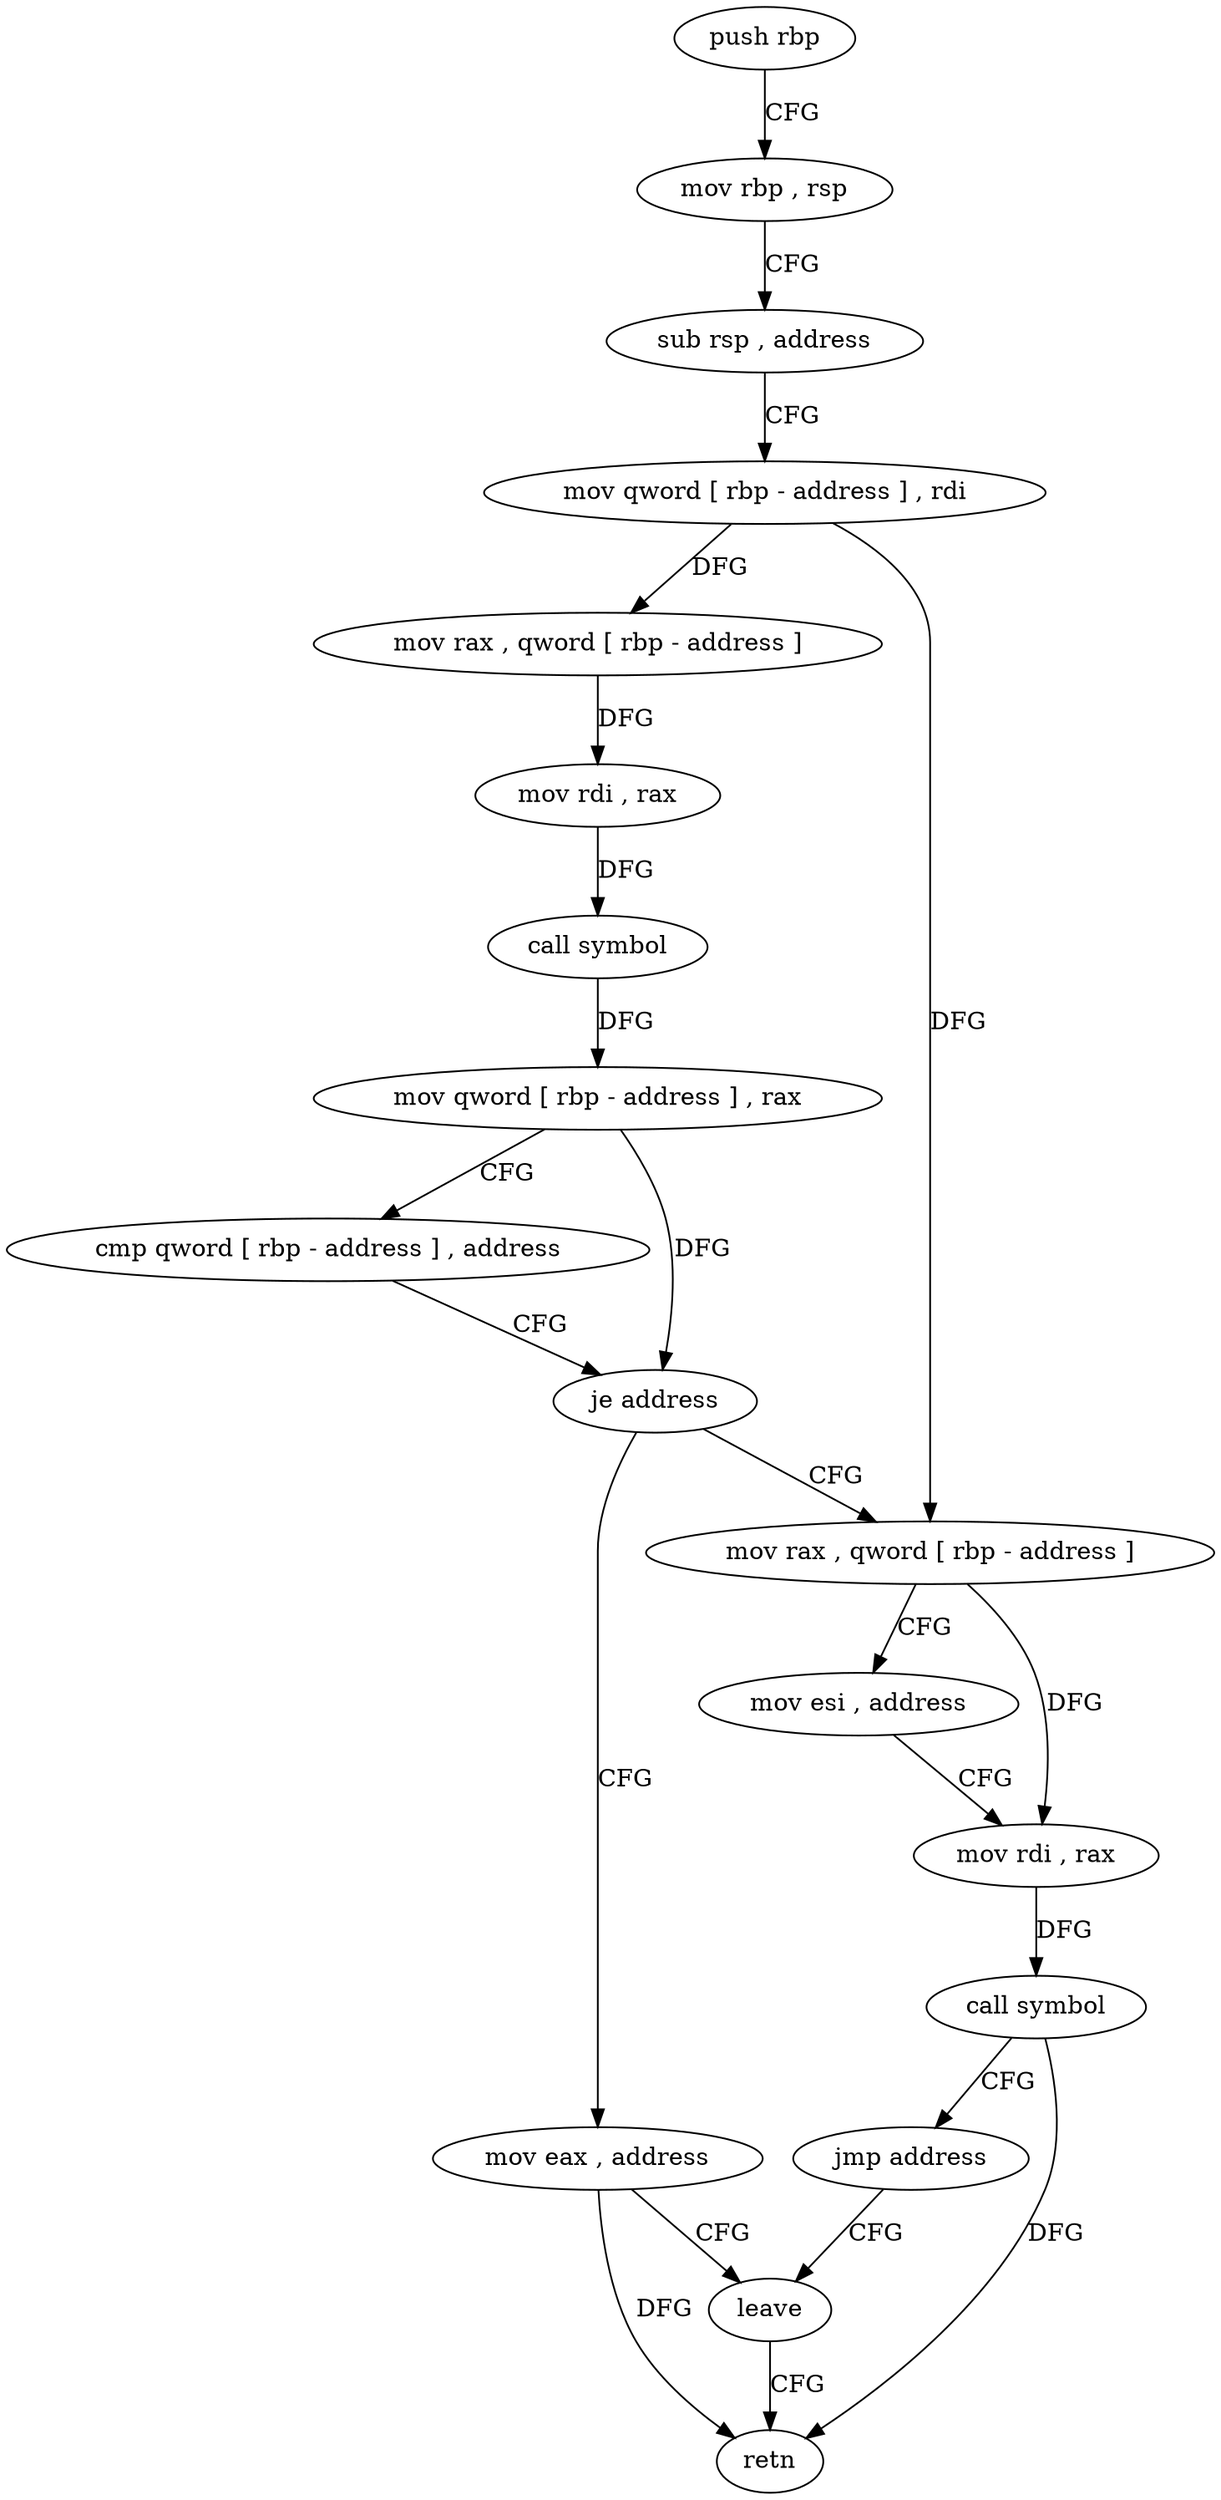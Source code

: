 digraph "func" {
"230852" [label = "push rbp" ]
"230853" [label = "mov rbp , rsp" ]
"230856" [label = "sub rsp , address" ]
"230860" [label = "mov qword [ rbp - address ] , rdi" ]
"230864" [label = "mov rax , qword [ rbp - address ]" ]
"230868" [label = "mov rdi , rax" ]
"230871" [label = "call symbol" ]
"230876" [label = "mov qword [ rbp - address ] , rax" ]
"230880" [label = "cmp qword [ rbp - address ] , address" ]
"230885" [label = "je address" ]
"230906" [label = "mov eax , address" ]
"230887" [label = "mov rax , qword [ rbp - address ]" ]
"230911" [label = "leave" ]
"230891" [label = "mov esi , address" ]
"230896" [label = "mov rdi , rax" ]
"230899" [label = "call symbol" ]
"230904" [label = "jmp address" ]
"230912" [label = "retn" ]
"230852" -> "230853" [ label = "CFG" ]
"230853" -> "230856" [ label = "CFG" ]
"230856" -> "230860" [ label = "CFG" ]
"230860" -> "230864" [ label = "DFG" ]
"230860" -> "230887" [ label = "DFG" ]
"230864" -> "230868" [ label = "DFG" ]
"230868" -> "230871" [ label = "DFG" ]
"230871" -> "230876" [ label = "DFG" ]
"230876" -> "230880" [ label = "CFG" ]
"230876" -> "230885" [ label = "DFG" ]
"230880" -> "230885" [ label = "CFG" ]
"230885" -> "230906" [ label = "CFG" ]
"230885" -> "230887" [ label = "CFG" ]
"230906" -> "230911" [ label = "CFG" ]
"230906" -> "230912" [ label = "DFG" ]
"230887" -> "230891" [ label = "CFG" ]
"230887" -> "230896" [ label = "DFG" ]
"230911" -> "230912" [ label = "CFG" ]
"230891" -> "230896" [ label = "CFG" ]
"230896" -> "230899" [ label = "DFG" ]
"230899" -> "230904" [ label = "CFG" ]
"230899" -> "230912" [ label = "DFG" ]
"230904" -> "230911" [ label = "CFG" ]
}
